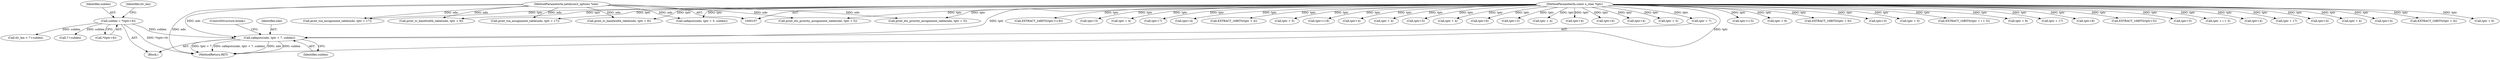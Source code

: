 digraph "0_tcpdump_34cec721d39c76be1e0a600829a7b17bdfb832b6@pointer" {
"1000239" [label="(Call,safeputs(ndo, tptr + 7, sublen))"];
"1000108" [label="(MethodParameterIn,netdissect_options *ndo)"];
"1000109" [label="(MethodParameterIn,const u_char *tptr)"];
"1000220" [label="(Call,sublen = *(tptr+6))"];
"1000434" [label="(Call,print_ets_priority_assignment_table(ndo, tptr + 5))"];
"1000220" [label="(Call,sublen = *(tptr+6))"];
"1000579" [label="(Call,tptr+i+5)"];
"1000228" [label="(Identifier,tlv_len)"];
"1000227" [label="(Call,tlv_len < 7+sublen)"];
"1000810" [label="(Call,tptr + 6)"];
"1000245" [label="(ControlStructure,break;)"];
"1000809" [label="(Call,EXTRACT_16BITS(tptr + 6))"];
"1000401" [label="(Call,print_ets_priority_assignment_table(ndo, tptr + 5))"];
"1000664" [label="(Call,tptr+5)"];
"1000275" [label="(Call,tptr + 5)"];
"1000603" [label="(Call,EXTRACT_16BITS(tptr + i + 5))"];
"1000229" [label="(Call,7+sublen)"];
"1000109" [label="(MethodParameterIn,const u_char *tptr)"];
"1000441" [label="(Call,tptr + 9)"];
"1000446" [label="(Call,tptr + 17)"];
"1000747" [label="(Call,tptr+8)"];
"1000179" [label="(Call,EXTRACT_16BITS(tptr+5))"];
"1000328" [label="(Call,tptr+5)"];
"1000604" [label="(Call,tptr + i + 5)"];
"1000461" [label="(Call,tptr+4)"];
"1000413" [label="(Call,tptr + 17)"];
"1000630" [label="(Call,tptr+4)"];
"1000108" [label="(MethodParameterIn,netdissect_options *ndo)"];
"1000192" [label="(Call,tptr + 4)"];
"1000241" [label="(Call,tptr + 7)"];
"1000239" [label="(Call,safeputs(ndo, tptr + 7, sublen))"];
"1000257" [label="(Call,tptr+4)"];
"1000209" [label="(Call,EXTRACT_16BITS(tptr + 4))"];
"1000408" [label="(Call,tptr + 9)"];
"1000411" [label="(Call,print_tsa_assignment_table(ndo, tptr + 17))"];
"1000406" [label="(Call,print_tc_bandwidth_table(ndo, tptr + 9))"];
"1000838" [label="(Call,EXTRACT_24BITS(tptr+i+8))"];
"1000444" [label="(Call,print_tsa_assignment_table(ndo, tptr + 17))"];
"1000180" [label="(Call,tptr+5)"];
"1000240" [label="(Identifier,ndo)"];
"1000161" [label="(Call,tptr + 4)"];
"1000712" [label="(Call,tptr+7)"];
"1000244" [label="(Identifier,sublen)"];
"1000374" [label="(Call,tptr+4)"];
"1000439" [label="(Call,print_tc_bandwidth_table(ndo, tptr + 9))"];
"1000160" [label="(Call,EXTRACT_16BITS(tptr + 4))"];
"1000436" [label="(Call,tptr + 5)"];
"1000839" [label="(Call,tptr+i+8)"];
"1000222" [label="(Call,*(tptr+6))"];
"1000221" [label="(Identifier,sublen)"];
"1000291" [label="(Call,tptr+4)"];
"1000146" [label="(Block,)"];
"1000540" [label="(Call,tptr + 4)"];
"1000495" [label="(Call,tptr+5)"];
"1000273" [label="(Call,safeputs(ndo, tptr + 5, sublen))"];
"1000431" [label="(Call,tptr + 4)"];
"1000869" [label="(MethodReturn,RET)"];
"1000223" [label="(Call,tptr+6)"];
"1000130" [label="(Call,tptr+3)"];
"1000210" [label="(Call,tptr + 4)"];
"1000780" [label="(Call,tptr+4)"];
"1000694" [label="(Call,tptr+6)"];
"1000188" [label="(Call,tptr+4)"];
"1000403" [label="(Call,tptr + 5)"];
"1000239" -> "1000146"  [label="AST: "];
"1000239" -> "1000244"  [label="CFG: "];
"1000240" -> "1000239"  [label="AST: "];
"1000241" -> "1000239"  [label="AST: "];
"1000244" -> "1000239"  [label="AST: "];
"1000245" -> "1000239"  [label="CFG: "];
"1000239" -> "1000869"  [label="DDG: safeputs(ndo, tptr + 7, sublen)"];
"1000239" -> "1000869"  [label="DDG: ndo"];
"1000239" -> "1000869"  [label="DDG: sublen"];
"1000239" -> "1000869"  [label="DDG: tptr + 7"];
"1000108" -> "1000239"  [label="DDG: ndo"];
"1000109" -> "1000239"  [label="DDG: tptr"];
"1000220" -> "1000239"  [label="DDG: sublen"];
"1000108" -> "1000107"  [label="AST: "];
"1000108" -> "1000869"  [label="DDG: ndo"];
"1000108" -> "1000273"  [label="DDG: ndo"];
"1000108" -> "1000401"  [label="DDG: ndo"];
"1000108" -> "1000406"  [label="DDG: ndo"];
"1000108" -> "1000411"  [label="DDG: ndo"];
"1000108" -> "1000434"  [label="DDG: ndo"];
"1000108" -> "1000439"  [label="DDG: ndo"];
"1000108" -> "1000444"  [label="DDG: ndo"];
"1000109" -> "1000107"  [label="AST: "];
"1000109" -> "1000869"  [label="DDG: tptr"];
"1000109" -> "1000130"  [label="DDG: tptr"];
"1000109" -> "1000160"  [label="DDG: tptr"];
"1000109" -> "1000161"  [label="DDG: tptr"];
"1000109" -> "1000179"  [label="DDG: tptr"];
"1000109" -> "1000180"  [label="DDG: tptr"];
"1000109" -> "1000188"  [label="DDG: tptr"];
"1000109" -> "1000192"  [label="DDG: tptr"];
"1000109" -> "1000209"  [label="DDG: tptr"];
"1000109" -> "1000210"  [label="DDG: tptr"];
"1000109" -> "1000223"  [label="DDG: tptr"];
"1000109" -> "1000241"  [label="DDG: tptr"];
"1000109" -> "1000257"  [label="DDG: tptr"];
"1000109" -> "1000273"  [label="DDG: tptr"];
"1000109" -> "1000275"  [label="DDG: tptr"];
"1000109" -> "1000291"  [label="DDG: tptr"];
"1000109" -> "1000328"  [label="DDG: tptr"];
"1000109" -> "1000374"  [label="DDG: tptr"];
"1000109" -> "1000401"  [label="DDG: tptr"];
"1000109" -> "1000403"  [label="DDG: tptr"];
"1000109" -> "1000406"  [label="DDG: tptr"];
"1000109" -> "1000408"  [label="DDG: tptr"];
"1000109" -> "1000411"  [label="DDG: tptr"];
"1000109" -> "1000413"  [label="DDG: tptr"];
"1000109" -> "1000431"  [label="DDG: tptr"];
"1000109" -> "1000434"  [label="DDG: tptr"];
"1000109" -> "1000436"  [label="DDG: tptr"];
"1000109" -> "1000439"  [label="DDG: tptr"];
"1000109" -> "1000441"  [label="DDG: tptr"];
"1000109" -> "1000444"  [label="DDG: tptr"];
"1000109" -> "1000446"  [label="DDG: tptr"];
"1000109" -> "1000461"  [label="DDG: tptr"];
"1000109" -> "1000495"  [label="DDG: tptr"];
"1000109" -> "1000540"  [label="DDG: tptr"];
"1000109" -> "1000579"  [label="DDG: tptr"];
"1000109" -> "1000603"  [label="DDG: tptr"];
"1000109" -> "1000604"  [label="DDG: tptr"];
"1000109" -> "1000630"  [label="DDG: tptr"];
"1000109" -> "1000664"  [label="DDG: tptr"];
"1000109" -> "1000694"  [label="DDG: tptr"];
"1000109" -> "1000712"  [label="DDG: tptr"];
"1000109" -> "1000747"  [label="DDG: tptr"];
"1000109" -> "1000780"  [label="DDG: tptr"];
"1000109" -> "1000809"  [label="DDG: tptr"];
"1000109" -> "1000810"  [label="DDG: tptr"];
"1000109" -> "1000838"  [label="DDG: tptr"];
"1000109" -> "1000839"  [label="DDG: tptr"];
"1000220" -> "1000146"  [label="AST: "];
"1000220" -> "1000222"  [label="CFG: "];
"1000221" -> "1000220"  [label="AST: "];
"1000222" -> "1000220"  [label="AST: "];
"1000228" -> "1000220"  [label="CFG: "];
"1000220" -> "1000869"  [label="DDG: *(tptr+6)"];
"1000220" -> "1000227"  [label="DDG: sublen"];
"1000220" -> "1000229"  [label="DDG: sublen"];
}
